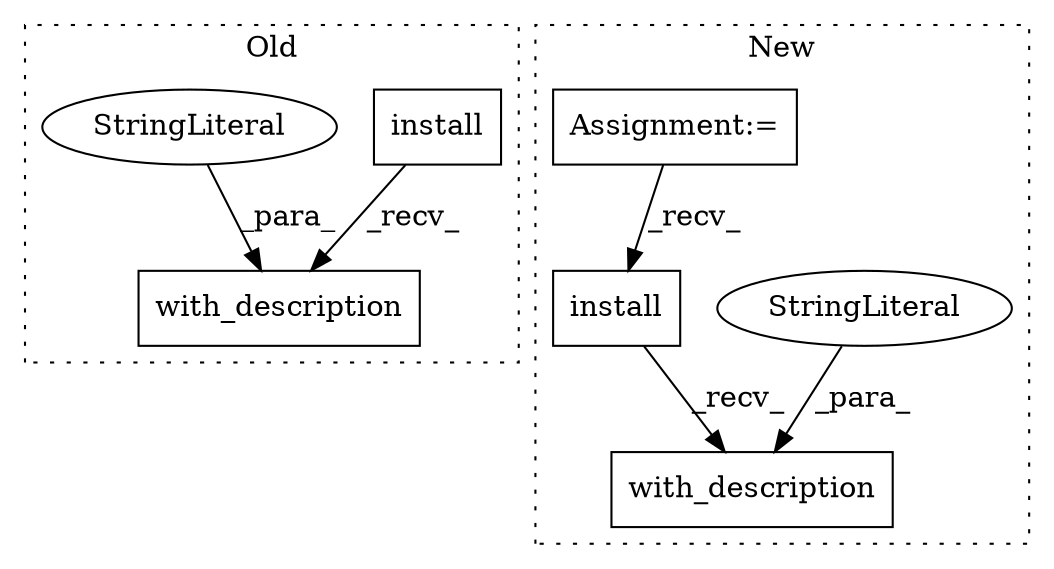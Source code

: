 digraph G {
subgraph cluster0 {
1 [label="install" a="32" s="3692" l="9" shape="box"];
3 [label="with_description" a="32" s="3702,3744" l="17,1" shape="box"];
4 [label="StringLiteral" a="45" s="3719" l="25" shape="ellipse"];
label = "Old";
style="dotted";
}
subgraph cluster1 {
2 [label="with_description" a="32" s="3793,3835" l="17,1" shape="box"];
5 [label="StringLiteral" a="45" s="3810" l="25" shape="ellipse"];
6 [label="install" a="32" s="3783" l="9" shape="box"];
7 [label="Assignment:=" a="7" s="3708" l="1" shape="box"];
label = "New";
style="dotted";
}
1 -> 3 [label="_recv_"];
4 -> 3 [label="_para_"];
5 -> 2 [label="_para_"];
6 -> 2 [label="_recv_"];
7 -> 6 [label="_recv_"];
}